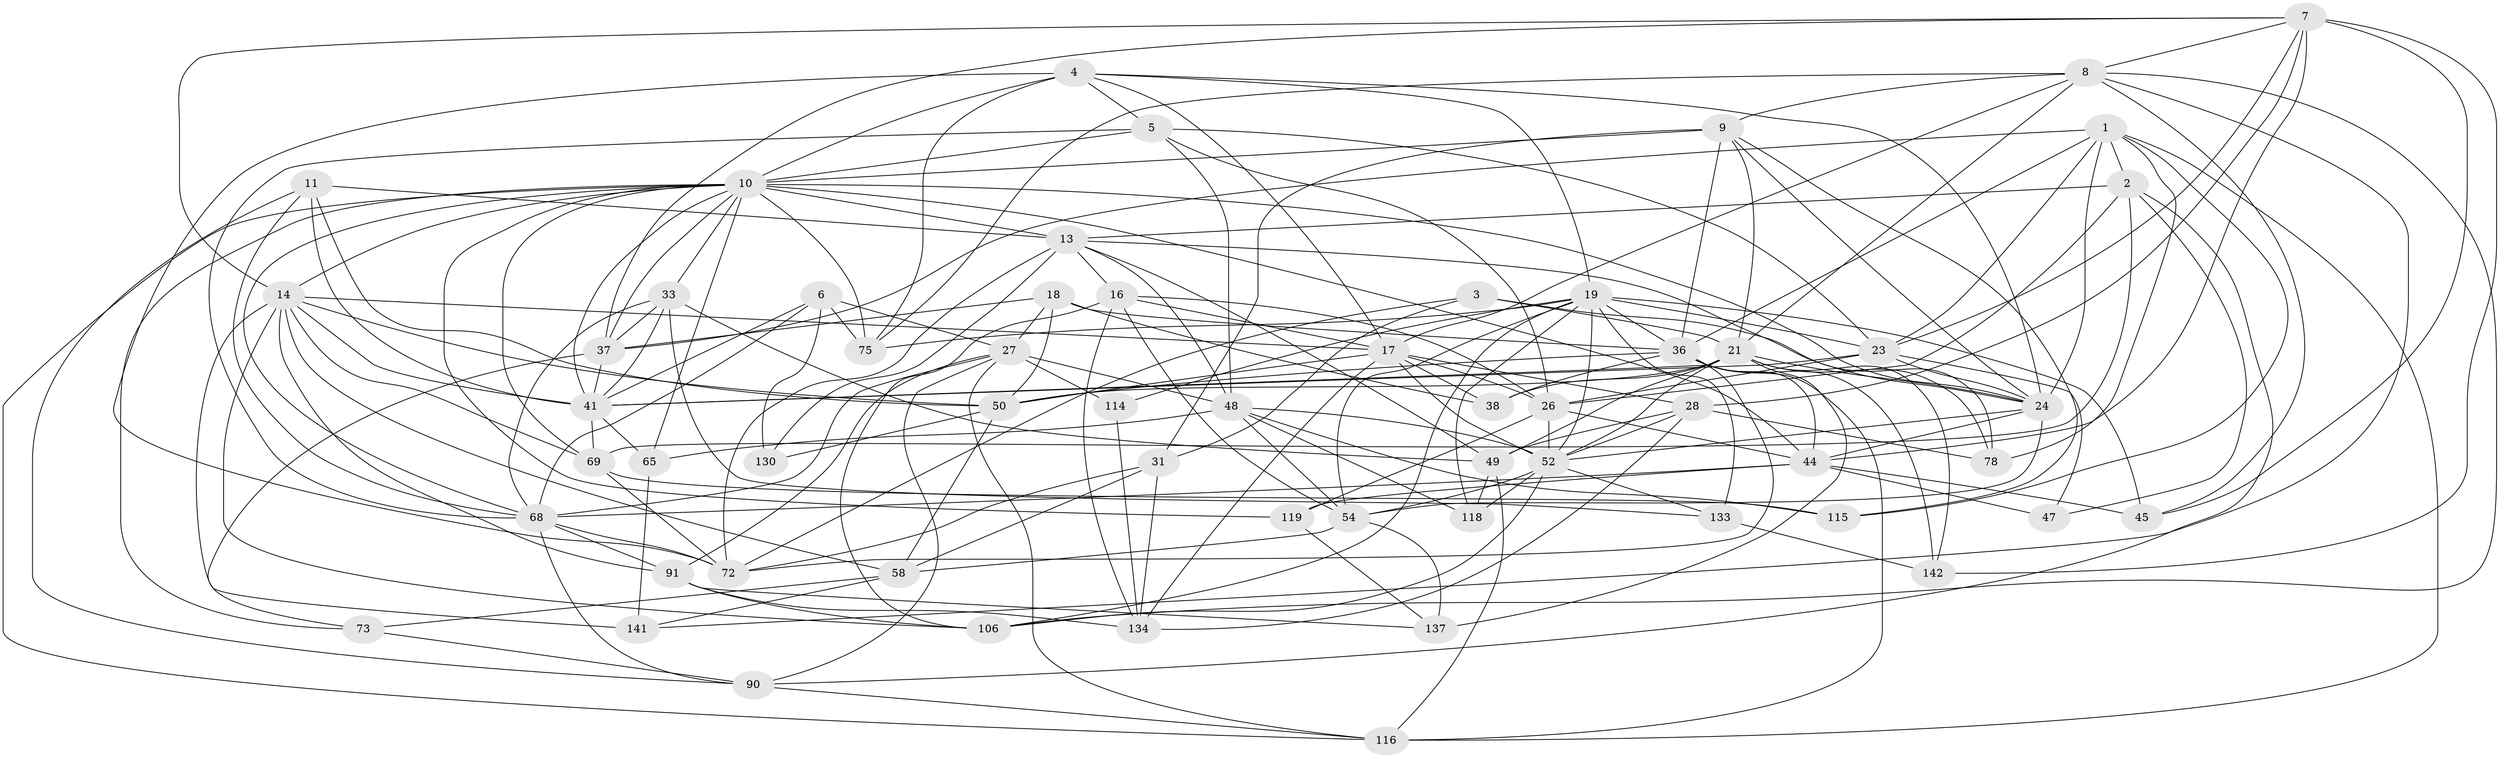 // original degree distribution, {4: 1.0}
// Generated by graph-tools (version 1.1) at 2025/20/03/04/25 18:20:53]
// undirected, 59 vertices, 196 edges
graph export_dot {
graph [start="1"]
  node [color=gray90,style=filled];
  1 [super="+30+101"];
  2 [super="+128"];
  3;
  4 [super="+70"];
  5 [super="+15"];
  6 [super="+138"];
  7 [super="+12+20"];
  8 [super="+145+139"];
  9 [super="+123+46"];
  10 [super="+22+29"];
  11 [super="+62"];
  13 [super="+34+55+42"];
  14 [super="+39"];
  16 [super="+143"];
  17 [super="+35+60"];
  18 [super="+86"];
  19 [super="+136+67+63"];
  21 [super="+82+66+59"];
  23 [super="+126+32"];
  24 [super="+51+108"];
  26 [super="+104+57"];
  27 [super="+127+96"];
  28 [super="+140"];
  31 [super="+111"];
  33 [super="+80"];
  36 [super="+71+103"];
  37 [super="+144+88"];
  38;
  41 [super="+131+120+79"];
  44 [super="+93"];
  45;
  47;
  48 [super="+83+109"];
  49 [super="+102"];
  50 [super="+89"];
  52 [super="+61+76"];
  54 [super="+56+81"];
  58 [super="+77"];
  65;
  68 [super="+94+85"];
  69 [super="+125"];
  72 [super="+84+121"];
  73;
  75 [super="+99"];
  78;
  90 [super="+97"];
  91 [super="+98"];
  106 [super="+147"];
  114;
  115;
  116 [super="+124"];
  118;
  119;
  130;
  133;
  134 [super="+135"];
  137;
  141;
  142;
  1 -- 78;
  1 -- 2;
  1 -- 37;
  1 -- 23;
  1 -- 115;
  1 -- 36;
  1 -- 24;
  1 -- 116;
  2 -- 47;
  2 -- 13;
  2 -- 69;
  2 -- 90;
  2 -- 26;
  3 -- 72;
  3 -- 24;
  3 -- 31;
  3 -- 21;
  4 -- 72 [weight=2];
  4 -- 75;
  4 -- 17;
  4 -- 19;
  4 -- 24;
  4 -- 5;
  4 -- 10;
  5 -- 48;
  5 -- 23;
  5 -- 68;
  5 -- 10;
  5 -- 26;
  6 -- 75;
  6 -- 130 [weight=2];
  6 -- 68;
  6 -- 41;
  6 -- 27;
  7 -- 142;
  7 -- 37;
  7 -- 8;
  7 -- 23;
  7 -- 45;
  7 -- 44;
  7 -- 28;
  7 -- 14;
  8 -- 106;
  8 -- 45;
  8 -- 141;
  8 -- 17;
  8 -- 9;
  8 -- 75;
  8 -- 21;
  9 -- 115;
  9 -- 24;
  9 -- 31 [weight=2];
  9 -- 21;
  9 -- 36;
  9 -- 10;
  10 -- 14;
  10 -- 37;
  10 -- 69;
  10 -- 75 [weight=2];
  10 -- 116;
  10 -- 24;
  10 -- 44;
  10 -- 65;
  10 -- 33;
  10 -- 68;
  10 -- 73;
  10 -- 41;
  10 -- 13;
  10 -- 119;
  11 -- 50;
  11 -- 90;
  11 -- 13 [weight=2];
  11 -- 41;
  11 -- 68;
  13 -- 48;
  13 -- 78;
  13 -- 130;
  13 -- 16;
  13 -- 49;
  13 -- 72;
  14 -- 17;
  14 -- 69;
  14 -- 106;
  14 -- 141;
  14 -- 50;
  14 -- 58;
  14 -- 91;
  14 -- 41;
  16 -- 17;
  16 -- 134;
  16 -- 26;
  16 -- 54;
  16 -- 106;
  17 -- 50;
  17 -- 38;
  17 -- 134;
  17 -- 28;
  17 -- 52;
  17 -- 26;
  18 -- 37 [weight=2];
  18 -- 27;
  18 -- 36;
  18 -- 50;
  18 -- 38;
  19 -- 45;
  19 -- 54;
  19 -- 114 [weight=2];
  19 -- 118;
  19 -- 23;
  19 -- 36;
  19 -- 52;
  19 -- 133;
  19 -- 106;
  19 -- 75;
  21 -- 137;
  21 -- 50;
  21 -- 142;
  21 -- 41;
  21 -- 24;
  21 -- 49;
  21 -- 52;
  21 -- 38;
  21 -- 78;
  23 -- 47;
  23 -- 26;
  23 -- 24;
  23 -- 41;
  24 -- 54;
  24 -- 52;
  24 -- 44;
  26 -- 44;
  26 -- 119;
  26 -- 52;
  27 -- 114;
  27 -- 48;
  27 -- 91;
  27 -- 90;
  27 -- 116;
  27 -- 68;
  28 -- 49;
  28 -- 78;
  28 -- 134;
  28 -- 52;
  31 -- 134;
  31 -- 58;
  31 -- 72;
  33 -- 41;
  33 -- 49;
  33 -- 68;
  33 -- 133;
  33 -- 37;
  36 -- 142;
  36 -- 50;
  36 -- 116;
  36 -- 38;
  36 -- 72;
  36 -- 44;
  37 -- 41;
  37 -- 73;
  41 -- 65;
  41 -- 69;
  44 -- 47 [weight=2];
  44 -- 68;
  44 -- 119;
  44 -- 45;
  48 -- 65;
  48 -- 115;
  48 -- 118;
  48 -- 54;
  48 -- 52;
  49 -- 118;
  49 -- 116;
  50 -- 130;
  50 -- 58;
  52 -- 106;
  52 -- 133;
  52 -- 54 [weight=2];
  52 -- 118;
  54 -- 58;
  54 -- 137;
  58 -- 73;
  58 -- 141;
  65 -- 141;
  68 -- 91;
  68 -- 72;
  68 -- 90;
  69 -- 115;
  69 -- 72;
  73 -- 90;
  90 -- 116;
  91 -- 137;
  91 -- 134;
  91 -- 106;
  114 -- 134;
  119 -- 137;
  133 -- 142;
}
